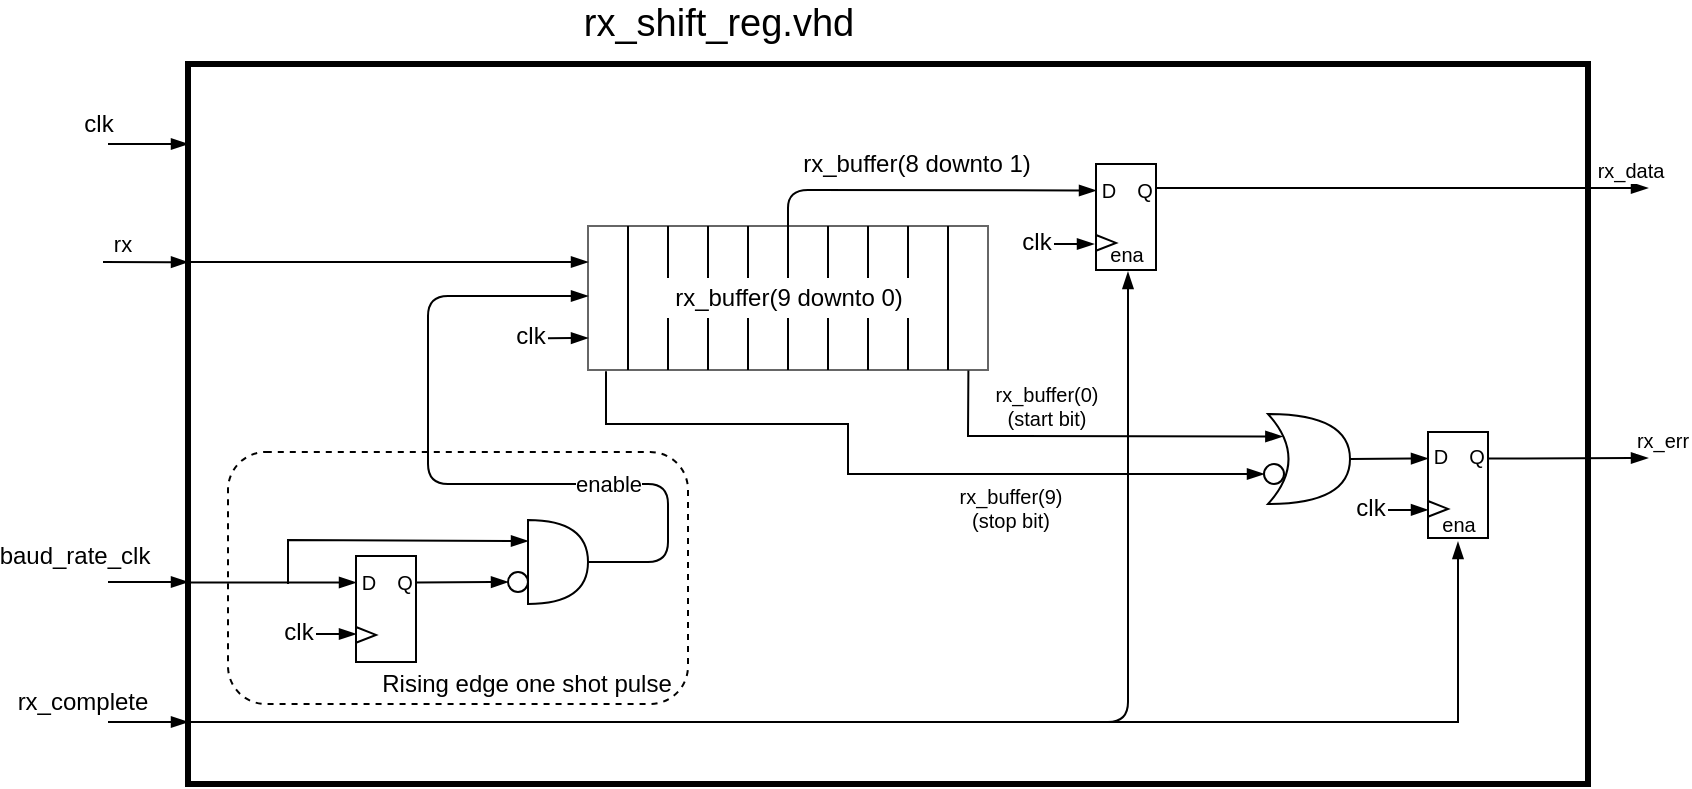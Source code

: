 <mxfile scale="2" border="0">
    <diagram id="yUE5iZ8mLl_cM_Y-DyXM" name="Page-1">
        <mxGraphModel dx="1370" dy="1071" grid="1" gridSize="10" guides="1" tooltips="1" connect="1" arrows="1" fold="1" page="1" pageScale="1" pageWidth="827" pageHeight="1169" math="0" shadow="0">
            <root>
                <mxCell id="0"/>
                <mxCell id="1" parent="0"/>
                <mxCell id="239" value="&lt;font style=&quot;font-size: 10px&quot;&gt;ena&lt;/font&gt;" style="text;html=1;resizable=0;autosize=1;align=center;verticalAlign=middle;points=[];fillColor=none;strokeColor=none;rounded=0;dashed=1;" parent="1" vertex="1">
                    <mxGeometry x="780" y="320" width="30" height="20" as="geometry"/>
                </mxCell>
                <mxCell id="235" value="" style="rounded=0;whiteSpace=wrap;html=1;fontSize=12;strokeWidth=1;fillColor=none;gradientColor=none;" parent="1" vertex="1">
                    <mxGeometry x="780" y="284" width="30" height="53" as="geometry"/>
                </mxCell>
                <mxCell id="181" value="" style="rounded=1;whiteSpace=wrap;html=1;fillColor=none;dashed=1;" parent="1" vertex="1">
                    <mxGeometry x="180" y="294" width="230" height="126" as="geometry"/>
                </mxCell>
                <mxCell id="11" value="" style="rounded=0;whiteSpace=wrap;html=1;gradientColor=none;fillColor=none;strokeWidth=3;" parent="1" vertex="1">
                    <mxGeometry x="160" y="100" width="700" height="360" as="geometry"/>
                </mxCell>
                <mxCell id="5" value="" style="rounded=0;whiteSpace=wrap;html=1;fillColor=none;fontColor=#333333;strokeColor=#666666;" parent="1" vertex="1">
                    <mxGeometry x="360" y="181" width="200" height="72" as="geometry"/>
                </mxCell>
                <mxCell id="41" value="&lt;span style=&quot;font-size: 19px&quot;&gt;rx_shift_reg.vhd&lt;/span&gt;" style="text;html=1;resizable=0;autosize=1;align=center;verticalAlign=middle;points=[];fillColor=none;strokeColor=none;rounded=0;" parent="1" vertex="1">
                    <mxGeometry x="350" y="70" width="150" height="20" as="geometry"/>
                </mxCell>
                <mxCell id="44" style="edgeStyle=none;html=1;endArrow=none;endFill=0;startArrow=blockThin;startFill=1;" parent="1" edge="1">
                    <mxGeometry relative="1" as="geometry">
                        <mxPoint x="630" y="204" as="sourcePoint"/>
                        <mxPoint x="160" y="429" as="targetPoint"/>
                        <Array as="points">
                            <mxPoint x="630" y="429"/>
                        </Array>
                    </mxGeometry>
                </mxCell>
                <mxCell id="77" value="" style="endArrow=blockThin;html=1;rounded=1;fontSize=10;strokeColor=default;strokeWidth=1;entryX=0;entryY=0.5;entryDx=0;entryDy=0;endFill=1;" parent="1" edge="1">
                    <mxGeometry width="50" height="50" relative="1" as="geometry">
                        <mxPoint x="120" y="140" as="sourcePoint"/>
                        <mxPoint x="160" y="140.0" as="targetPoint"/>
                    </mxGeometry>
                </mxCell>
                <mxCell id="78" value="&lt;font style=&quot;font-size: 12px&quot;&gt;clk&lt;/font&gt;" style="edgeLabel;html=1;align=center;verticalAlign=middle;resizable=0;points=[];fontSize=10;" parent="77" vertex="1" connectable="0">
                    <mxGeometry x="-0.57" y="1" relative="1" as="geometry">
                        <mxPoint x="-14" y="-9" as="offset"/>
                    </mxGeometry>
                </mxCell>
                <mxCell id="81" value="" style="endArrow=blockThin;html=1;rounded=1;fontSize=10;strokeColor=default;strokeWidth=1;entryX=0;entryY=0.5;entryDx=0;entryDy=0;endFill=1;" parent="1" edge="1">
                    <mxGeometry width="50" height="50" relative="1" as="geometry">
                        <mxPoint x="120" y="429" as="sourcePoint"/>
                        <mxPoint x="160" y="429" as="targetPoint"/>
                    </mxGeometry>
                </mxCell>
                <mxCell id="82" value="&lt;font style=&quot;font-size: 12px&quot;&gt;rx_complete&lt;/font&gt;" style="edgeLabel;html=1;align=center;verticalAlign=middle;resizable=0;points=[];fontSize=10;" parent="81" vertex="1" connectable="0">
                    <mxGeometry x="-0.57" y="1" relative="1" as="geometry">
                        <mxPoint x="-22" y="-9" as="offset"/>
                    </mxGeometry>
                </mxCell>
                <mxCell id="113" style="edgeStyle=none;rounded=1;html=1;exitX=0;exitY=0.105;exitDx=0;exitDy=0;entryX=0;entryY=0.25;entryDx=0;entryDy=0;fontSize=12;endArrow=blockThin;endFill=1;strokeColor=default;strokeWidth=1;exitPerimeter=0;" parent="1" edge="1">
                    <mxGeometry relative="1" as="geometry">
                        <mxPoint x="117.51" y="199.0" as="sourcePoint"/>
                        <mxPoint x="160" y="199.08" as="targetPoint"/>
                    </mxGeometry>
                </mxCell>
                <mxCell id="114" value="rx" style="edgeLabel;html=1;align=center;verticalAlign=middle;resizable=0;points=[];" parent="113" vertex="1" connectable="0">
                    <mxGeometry x="-0.585" relative="1" as="geometry">
                        <mxPoint y="-9" as="offset"/>
                    </mxGeometry>
                </mxCell>
                <mxCell id="139" value="" style="endArrow=blockThin;html=1;rounded=1;fontSize=10;strokeColor=default;strokeWidth=1;entryX=0;entryY=0.5;entryDx=0;entryDy=0;endFill=1;" parent="1" edge="1">
                    <mxGeometry width="50" height="50" relative="1" as="geometry">
                        <mxPoint x="120" y="359" as="sourcePoint"/>
                        <mxPoint x="160" y="359" as="targetPoint"/>
                    </mxGeometry>
                </mxCell>
                <mxCell id="140" value="&lt;font style=&quot;font-size: 12px&quot;&gt;baud_rate_clk&lt;/font&gt;" style="edgeLabel;html=1;align=center;verticalAlign=middle;resizable=0;points=[];fontSize=10;" parent="139" vertex="1" connectable="0">
                    <mxGeometry x="-0.57" y="1" relative="1" as="geometry">
                        <mxPoint x="-26" y="-12" as="offset"/>
                    </mxGeometry>
                </mxCell>
                <mxCell id="158" value="" style="endArrow=blockThin;html=1;rounded=1;fontSize=10;strokeColor=default;strokeWidth=1;entryX=0;entryY=0.25;entryDx=0;entryDy=0;endFill=1;exitX=0.5;exitY=0;exitDx=0;exitDy=0;" parent="1" source="5" target="190" edge="1">
                    <mxGeometry x="0.1" width="50" height="50" relative="1" as="geometry">
                        <mxPoint x="689" y="263.58" as="sourcePoint"/>
                        <mxPoint x="709" y="263.52" as="targetPoint"/>
                        <mxPoint as="offset"/>
                        <Array as="points">
                            <mxPoint x="460" y="163"/>
                        </Array>
                    </mxGeometry>
                </mxCell>
                <mxCell id="168" value="" style="endArrow=blockThin;html=1;rounded=0;strokeColor=default;strokeWidth=1;exitX=-0.001;exitY=0.72;exitDx=0;exitDy=0;endFill=1;exitPerimeter=0;entryX=0;entryY=0.25;entryDx=0;entryDy=0;" parent="1" source="11" target="161" edge="1">
                    <mxGeometry width="50" height="50" relative="1" as="geometry">
                        <mxPoint x="380" y="390" as="sourcePoint"/>
                        <mxPoint x="550" y="390" as="targetPoint"/>
                    </mxGeometry>
                </mxCell>
                <mxCell id="172" value="" style="shape=or;whiteSpace=wrap;html=1;fillColor=#FFFFFF;" parent="1" vertex="1">
                    <mxGeometry x="330" y="328" width="30" height="42" as="geometry"/>
                </mxCell>
                <mxCell id="173" value="" style="endArrow=blockThin;html=1;rounded=0;strokeColor=default;strokeWidth=1;endFill=1;entryX=0;entryY=0.25;entryDx=0;entryDy=0;entryPerimeter=0;" parent="1" target="172" edge="1">
                    <mxGeometry width="50" height="50" relative="1" as="geometry">
                        <mxPoint x="210" y="360" as="sourcePoint"/>
                        <mxPoint x="250" y="370" as="targetPoint"/>
                        <Array as="points">
                            <mxPoint x="210" y="338"/>
                        </Array>
                    </mxGeometry>
                </mxCell>
                <mxCell id="165" value="" style="group" parent="1" vertex="1" connectable="0">
                    <mxGeometry x="240" y="346" width="38" height="53" as="geometry"/>
                </mxCell>
                <mxCell id="162" value="&lt;font style=&quot;font-size: 10px&quot;&gt;Q&lt;/font&gt;" style="text;html=1;resizable=0;autosize=1;align=center;verticalAlign=middle;points=[];fillColor=none;strokeColor=none;rounded=0;fontSize=12;" parent="165" vertex="1">
                    <mxGeometry x="18" y="2.5" width="20" height="20" as="geometry"/>
                </mxCell>
                <mxCell id="163" value="&lt;font style=&quot;font-size: 10px&quot;&gt;D&lt;/font&gt;" style="text;html=1;resizable=0;autosize=1;align=center;verticalAlign=middle;points=[];fillColor=none;strokeColor=none;rounded=0;fontSize=12;" parent="165" vertex="1">
                    <mxGeometry y="2.5" width="20" height="20" as="geometry"/>
                </mxCell>
                <mxCell id="161" value="" style="rounded=0;whiteSpace=wrap;html=1;fontSize=12;strokeWidth=1;fillColor=none;gradientColor=none;" parent="165" vertex="1">
                    <mxGeometry x="4" width="30" height="53" as="geometry"/>
                </mxCell>
                <mxCell id="164" value="" style="triangle;whiteSpace=wrap;html=1;fontSize=10;strokeWidth=1;fillColor=none;gradientColor=none;" parent="165" vertex="1">
                    <mxGeometry x="4" y="35.5" width="10" height="7.88" as="geometry"/>
                </mxCell>
                <mxCell id="174" value="" style="ellipse;whiteSpace=wrap;html=1;aspect=fixed;fillColor=#FFFFFF;" parent="1" vertex="1">
                    <mxGeometry x="320" y="354" width="10" height="10" as="geometry"/>
                </mxCell>
                <mxCell id="177" value="" style="endArrow=blockThin;html=1;rounded=1;fontSize=10;strokeColor=default;strokeWidth=1;entryX=0;entryY=0.5;entryDx=0;entryDy=0;endFill=1;exitX=1;exitY=0.25;exitDx=0;exitDy=0;" parent="1" source="161" target="174" edge="1">
                    <mxGeometry width="50" height="50" relative="1" as="geometry">
                        <mxPoint x="278" y="360.06" as="sourcePoint"/>
                        <mxPoint x="298" y="360.0" as="targetPoint"/>
                    </mxGeometry>
                </mxCell>
                <mxCell id="179" style="edgeStyle=none;html=1;entryX=1;entryY=0.5;entryDx=0;entryDy=0;endArrow=none;endFill=0;startArrow=blockThin;startFill=1;entryPerimeter=0;" parent="1" target="172" edge="1">
                    <mxGeometry relative="1" as="geometry">
                        <mxPoint x="360" y="216" as="sourcePoint"/>
                        <mxPoint x="670.0" y="375" as="targetPoint"/>
                        <Array as="points">
                            <mxPoint x="280" y="216"/>
                            <mxPoint x="280" y="270"/>
                            <mxPoint x="280" y="310"/>
                            <mxPoint x="345" y="310"/>
                            <mxPoint x="400" y="310"/>
                            <mxPoint x="400" y="349"/>
                        </Array>
                    </mxGeometry>
                </mxCell>
                <mxCell id="180" value="enable" style="edgeLabel;html=1;align=center;verticalAlign=middle;resizable=0;points=[];" parent="179" vertex="1" connectable="0">
                    <mxGeometry x="-0.698" relative="1" as="geometry">
                        <mxPoint x="66" y="94" as="offset"/>
                    </mxGeometry>
                </mxCell>
                <mxCell id="182" value="Rising edge one shot pulse" style="text;html=1;resizable=0;autosize=1;align=center;verticalAlign=middle;points=[];fillColor=none;strokeColor=none;rounded=0;dashed=1;" parent="1" vertex="1">
                    <mxGeometry x="249" y="400" width="160" height="20" as="geometry"/>
                </mxCell>
                <mxCell id="183" value="" style="endArrow=blockThin;html=1;rounded=1;fontSize=10;strokeColor=default;strokeWidth=1;entryX=0;entryY=0.5;entryDx=0;entryDy=0;endFill=1;" parent="1" edge="1">
                    <mxGeometry width="50" height="50" relative="1" as="geometry">
                        <mxPoint x="340.0" y="237.07" as="sourcePoint"/>
                        <mxPoint x="360.0" y="237.01" as="targetPoint"/>
                    </mxGeometry>
                </mxCell>
                <mxCell id="184" value="&lt;font style=&quot;font-size: 12px&quot;&gt;clk&lt;/font&gt;" style="edgeLabel;html=1;align=center;verticalAlign=middle;resizable=0;points=[];fontSize=10;" parent="183" vertex="1" connectable="0">
                    <mxGeometry x="-0.57" y="1" relative="1" as="geometry">
                        <mxPoint x="-14" as="offset"/>
                    </mxGeometry>
                </mxCell>
                <mxCell id="185" value="" style="endArrow=blockThin;html=1;rounded=1;fontSize=10;strokeColor=default;strokeWidth=1;entryX=0;entryY=0.5;entryDx=0;entryDy=0;endFill=1;" parent="1" edge="1">
                    <mxGeometry width="50" height="50" relative="1" as="geometry">
                        <mxPoint x="224.0" y="385.06" as="sourcePoint"/>
                        <mxPoint x="244.0" y="385.0" as="targetPoint"/>
                    </mxGeometry>
                </mxCell>
                <mxCell id="186" value="&lt;font style=&quot;font-size: 12px&quot;&gt;clk&lt;/font&gt;" style="edgeLabel;html=1;align=center;verticalAlign=middle;resizable=0;points=[];fontSize=10;" parent="185" vertex="1" connectable="0">
                    <mxGeometry x="-0.57" y="1" relative="1" as="geometry">
                        <mxPoint x="-14" as="offset"/>
                    </mxGeometry>
                </mxCell>
                <mxCell id="187" value="" style="group" parent="1" vertex="1" connectable="0">
                    <mxGeometry x="610" y="150" width="40" height="63.38" as="geometry"/>
                </mxCell>
                <mxCell id="188" value="&lt;font style=&quot;font-size: 10px&quot;&gt;Q&lt;/font&gt;" style="text;html=1;resizable=0;autosize=1;align=center;verticalAlign=middle;points=[];fillColor=none;strokeColor=none;rounded=0;fontSize=12;" parent="187" vertex="1">
                    <mxGeometry x="18" y="2.5" width="20" height="20" as="geometry"/>
                </mxCell>
                <mxCell id="189" value="&lt;font style=&quot;font-size: 10px&quot;&gt;D&lt;/font&gt;" style="text;html=1;resizable=0;autosize=1;align=center;verticalAlign=middle;points=[];fillColor=none;strokeColor=none;rounded=0;fontSize=12;" parent="187" vertex="1">
                    <mxGeometry y="2.5" width="20" height="20" as="geometry"/>
                </mxCell>
                <mxCell id="190" value="" style="rounded=0;whiteSpace=wrap;html=1;fontSize=12;strokeWidth=1;fillColor=none;gradientColor=none;" parent="187" vertex="1">
                    <mxGeometry x="4" width="30" height="53.0" as="geometry"/>
                </mxCell>
                <mxCell id="191" value="" style="triangle;whiteSpace=wrap;html=1;fontSize=10;strokeWidth=1;fillColor=none;gradientColor=none;" parent="187" vertex="1">
                    <mxGeometry x="4" y="35.5" width="10" height="7.88" as="geometry"/>
                </mxCell>
                <mxCell id="213" value="&lt;font style=&quot;font-size: 10px&quot;&gt;ena&lt;/font&gt;" style="text;html=1;resizable=0;autosize=1;align=center;verticalAlign=middle;points=[];fillColor=none;strokeColor=none;rounded=0;dashed=1;" parent="187" vertex="1">
                    <mxGeometry x="4" y="35.38" width="30" height="20" as="geometry"/>
                </mxCell>
                <mxCell id="192" value="" style="endArrow=blockThin;html=1;rounded=1;fontSize=10;strokeColor=default;strokeWidth=1;entryX=0;entryY=0.25;entryDx=0;entryDy=0;endFill=1;" parent="1" target="5" edge="1">
                    <mxGeometry width="50" height="50" relative="1" as="geometry">
                        <mxPoint x="160" y="199" as="sourcePoint"/>
                        <mxPoint x="335" y="200.0" as="targetPoint"/>
                    </mxGeometry>
                </mxCell>
                <mxCell id="198" value="" style="endArrow=none;html=1;strokeWidth=1;" parent="1" edge="1">
                    <mxGeometry width="50" height="50" relative="1" as="geometry">
                        <mxPoint x="380" y="253" as="sourcePoint"/>
                        <mxPoint x="380" y="181" as="targetPoint"/>
                    </mxGeometry>
                </mxCell>
                <mxCell id="200" value="" style="endArrow=none;html=1;strokeWidth=1;" parent="1" edge="1">
                    <mxGeometry width="50" height="50" relative="1" as="geometry">
                        <mxPoint x="400" y="253" as="sourcePoint"/>
                        <mxPoint x="400" y="181" as="targetPoint"/>
                    </mxGeometry>
                </mxCell>
                <mxCell id="201" value="" style="endArrow=none;html=1;strokeWidth=1;" parent="1" edge="1">
                    <mxGeometry width="50" height="50" relative="1" as="geometry">
                        <mxPoint x="420" y="253" as="sourcePoint"/>
                        <mxPoint x="420" y="181" as="targetPoint"/>
                    </mxGeometry>
                </mxCell>
                <mxCell id="202" value="" style="endArrow=none;html=1;strokeWidth=1;" parent="1" edge="1">
                    <mxGeometry width="50" height="50" relative="1" as="geometry">
                        <mxPoint x="440" y="253" as="sourcePoint"/>
                        <mxPoint x="440" y="181" as="targetPoint"/>
                    </mxGeometry>
                </mxCell>
                <mxCell id="203" value="" style="endArrow=none;html=1;strokeWidth=1;startArrow=none;" parent="1" source="209" edge="1">
                    <mxGeometry width="50" height="50" relative="1" as="geometry">
                        <mxPoint x="460" y="253" as="sourcePoint"/>
                        <mxPoint x="460" y="181" as="targetPoint"/>
                    </mxGeometry>
                </mxCell>
                <mxCell id="204" value="" style="endArrow=none;html=1;strokeWidth=1;" parent="1" edge="1">
                    <mxGeometry width="50" height="50" relative="1" as="geometry">
                        <mxPoint x="480" y="253" as="sourcePoint"/>
                        <mxPoint x="480" y="181" as="targetPoint"/>
                    </mxGeometry>
                </mxCell>
                <mxCell id="205" value="" style="endArrow=none;html=1;strokeWidth=1;" parent="1" edge="1">
                    <mxGeometry width="50" height="50" relative="1" as="geometry">
                        <mxPoint x="500" y="253" as="sourcePoint"/>
                        <mxPoint x="500" y="181" as="targetPoint"/>
                    </mxGeometry>
                </mxCell>
                <mxCell id="206" value="" style="endArrow=none;html=1;strokeWidth=1;" parent="1" edge="1">
                    <mxGeometry width="50" height="50" relative="1" as="geometry">
                        <mxPoint x="520" y="253" as="sourcePoint"/>
                        <mxPoint x="520" y="181" as="targetPoint"/>
                    </mxGeometry>
                </mxCell>
                <mxCell id="207" value="" style="endArrow=none;html=1;strokeWidth=1;" parent="1" edge="1">
                    <mxGeometry width="50" height="50" relative="1" as="geometry">
                        <mxPoint x="540" y="253" as="sourcePoint"/>
                        <mxPoint x="540" y="181" as="targetPoint"/>
                    </mxGeometry>
                </mxCell>
                <mxCell id="210" value="rx_buffer(8 downto 1)" style="text;html=1;resizable=0;autosize=1;align=center;verticalAlign=middle;points=[];fillColor=none;strokeColor=none;rounded=0;dashed=1;" parent="1" vertex="1">
                    <mxGeometry x="459" y="140" width="130" height="20" as="geometry"/>
                </mxCell>
                <mxCell id="211" value="" style="endArrow=blockThin;html=1;rounded=1;fontSize=10;strokeColor=default;strokeWidth=1;entryX=0;entryY=0.5;entryDx=0;entryDy=0;endFill=1;" parent="1" edge="1">
                    <mxGeometry width="50" height="50" relative="1" as="geometry">
                        <mxPoint x="593.0" y="190.06" as="sourcePoint"/>
                        <mxPoint x="613.0" y="190.0" as="targetPoint"/>
                    </mxGeometry>
                </mxCell>
                <mxCell id="212" value="&lt;font style=&quot;font-size: 12px&quot;&gt;clk&lt;/font&gt;" style="edgeLabel;html=1;align=center;verticalAlign=middle;resizable=0;points=[];fontSize=10;" parent="211" vertex="1" connectable="0">
                    <mxGeometry x="-0.57" y="1" relative="1" as="geometry">
                        <mxPoint x="-14" as="offset"/>
                    </mxGeometry>
                </mxCell>
                <mxCell id="214" value="" style="endArrow=blockThin;html=1;rounded=0;strokeColor=default;strokeWidth=1;exitX=-0.003;exitY=0.697;exitDx=0;exitDy=0;endFill=1;exitPerimeter=0;" parent="1" edge="1">
                    <mxGeometry width="50" height="50" relative="1" as="geometry">
                        <mxPoint x="644" y="162" as="sourcePoint"/>
                        <mxPoint x="890" y="162" as="targetPoint"/>
                    </mxGeometry>
                </mxCell>
                <mxCell id="215" value="rx_data" style="edgeLabel;html=1;align=center;verticalAlign=middle;resizable=0;points=[];fontSize=10;" parent="214" vertex="1" connectable="0">
                    <mxGeometry x="0.804" y="-1" relative="1" as="geometry">
                        <mxPoint x="15" y="-10" as="offset"/>
                    </mxGeometry>
                </mxCell>
                <mxCell id="217" value="" style="shape=xor;whiteSpace=wrap;html=1;fontSize=10;fillColor=none;" parent="1" vertex="1">
                    <mxGeometry x="700" y="275" width="41" height="45" as="geometry"/>
                </mxCell>
                <mxCell id="219" value="" style="endArrow=blockThin;html=1;rounded=0;strokeColor=default;strokeWidth=1;exitX=0.045;exitY=1.008;exitDx=0;exitDy=0;endFill=1;exitPerimeter=0;entryX=0;entryY=0.5;entryDx=0;entryDy=0;" parent="1" source="5" target="222" edge="1">
                    <mxGeometry width="50" height="50" relative="1" as="geometry">
                        <mxPoint x="654" y="172" as="sourcePoint"/>
                        <mxPoint x="690" y="305" as="targetPoint"/>
                        <Array as="points">
                            <mxPoint x="369" y="280"/>
                            <mxPoint x="490" y="280"/>
                            <mxPoint x="490" y="305"/>
                        </Array>
                    </mxGeometry>
                </mxCell>
                <mxCell id="220" value="rx_buffer(9)&lt;br&gt;(stop bit)" style="edgeLabel;html=1;align=center;verticalAlign=middle;resizable=0;points=[];fontSize=10;" parent="219" vertex="1" connectable="0">
                    <mxGeometry x="0.804" y="-1" relative="1" as="geometry">
                        <mxPoint x="-90" y="16" as="offset"/>
                    </mxGeometry>
                </mxCell>
                <mxCell id="222" value="" style="ellipse;whiteSpace=wrap;html=1;aspect=fixed;fillColor=#FFFFFF;" parent="1" vertex="1">
                    <mxGeometry x="698" y="300" width="10" height="10" as="geometry"/>
                </mxCell>
                <mxCell id="225" value="" style="endArrow=blockThin;html=1;rounded=0;strokeColor=default;strokeWidth=1;exitX=0.951;exitY=1.004;exitDx=0;exitDy=0;endFill=1;exitPerimeter=0;entryX=0.175;entryY=0.25;entryDx=0;entryDy=0;entryPerimeter=0;" parent="1" source="5" target="217" edge="1">
                    <mxGeometry width="50" height="50" relative="1" as="geometry">
                        <mxPoint x="379" y="263.576" as="sourcePoint"/>
                        <mxPoint x="708" y="315.0" as="targetPoint"/>
                        <Array as="points">
                            <mxPoint x="550" y="286"/>
                            <mxPoint x="570" y="286"/>
                        </Array>
                    </mxGeometry>
                </mxCell>
                <mxCell id="226" value="rx_buffer(0)&lt;br&gt;(start bit)" style="edgeLabel;html=1;align=center;verticalAlign=middle;resizable=0;points=[];fontSize=10;" parent="225" vertex="1" connectable="0">
                    <mxGeometry x="0.804" y="-1" relative="1" as="geometry">
                        <mxPoint x="-100" y="-16" as="offset"/>
                    </mxGeometry>
                </mxCell>
                <mxCell id="227" value="" style="endArrow=blockThin;html=1;rounded=0;strokeColor=default;strokeWidth=1;endFill=1;exitX=1;exitY=0.25;exitDx=0;exitDy=0;" parent="1" source="235" edge="1">
                    <mxGeometry width="50" height="50" relative="1" as="geometry">
                        <mxPoint x="810" y="297" as="sourcePoint"/>
                        <mxPoint x="890" y="297" as="targetPoint"/>
                    </mxGeometry>
                </mxCell>
                <mxCell id="228" value="rx_err" style="edgeLabel;html=1;align=center;verticalAlign=middle;resizable=0;points=[];fontSize=10;" parent="227" vertex="1" connectable="0">
                    <mxGeometry x="0.804" y="-1" relative="1" as="geometry">
                        <mxPoint x="15" y="-10" as="offset"/>
                    </mxGeometry>
                </mxCell>
                <mxCell id="232" value="" style="group" parent="1" vertex="1" connectable="0">
                    <mxGeometry x="776" y="283" width="38" height="53" as="geometry"/>
                </mxCell>
                <mxCell id="233" value="&lt;font style=&quot;font-size: 10px&quot;&gt;Q&lt;/font&gt;" style="text;html=1;resizable=0;autosize=1;align=center;verticalAlign=middle;points=[];fillColor=none;strokeColor=none;rounded=0;fontSize=12;" parent="232" vertex="1">
                    <mxGeometry x="18" y="2.5" width="20" height="20" as="geometry"/>
                </mxCell>
                <mxCell id="234" value="&lt;font style=&quot;font-size: 10px&quot;&gt;D&lt;/font&gt;" style="text;html=1;resizable=0;autosize=1;align=center;verticalAlign=middle;points=[];fillColor=none;strokeColor=none;rounded=0;fontSize=12;" parent="232" vertex="1">
                    <mxGeometry y="2.5" width="20" height="20" as="geometry"/>
                </mxCell>
                <mxCell id="236" value="" style="triangle;whiteSpace=wrap;html=1;fontSize=10;strokeWidth=1;fillColor=none;gradientColor=none;" parent="232" vertex="1">
                    <mxGeometry x="4" y="35.5" width="10" height="7.88" as="geometry"/>
                </mxCell>
                <mxCell id="237" value="" style="endArrow=blockThin;html=1;rounded=0;strokeColor=default;strokeWidth=1;endFill=1;exitX=1;exitY=0.5;exitDx=0;exitDy=0;exitPerimeter=0;entryX=0;entryY=0.25;entryDx=0;entryDy=0;" parent="1" source="217" target="235" edge="1">
                    <mxGeometry width="50" height="50" relative="1" as="geometry">
                        <mxPoint x="820" y="303.25" as="sourcePoint"/>
                        <mxPoint x="900" y="303" as="targetPoint"/>
                    </mxGeometry>
                </mxCell>
                <mxCell id="240" value="" style="endArrow=blockThin;html=1;rounded=0;strokeColor=default;strokeWidth=1;endFill=1;" parent="1" edge="1">
                    <mxGeometry width="50" height="50" relative="1" as="geometry">
                        <mxPoint x="620" y="429" as="sourcePoint"/>
                        <mxPoint x="795" y="339" as="targetPoint"/>
                        <Array as="points">
                            <mxPoint x="795" y="429"/>
                        </Array>
                    </mxGeometry>
                </mxCell>
                <mxCell id="209" value="rx_buffer(9 downto 0)" style="text;html=1;resizable=0;autosize=1;align=center;verticalAlign=middle;points=[];fillColor=default;strokeColor=none;rounded=0;dashed=1;" parent="1" vertex="1">
                    <mxGeometry x="395" y="207" width="130" height="20" as="geometry"/>
                </mxCell>
                <mxCell id="242" value="" style="endArrow=none;html=1;strokeWidth=1;" parent="1" target="209" edge="1">
                    <mxGeometry width="50" height="50" relative="1" as="geometry">
                        <mxPoint x="460" y="253" as="sourcePoint"/>
                        <mxPoint x="460" y="181" as="targetPoint"/>
                    </mxGeometry>
                </mxCell>
                <mxCell id="243" value="" style="endArrow=blockThin;html=1;rounded=1;fontSize=10;strokeColor=default;strokeWidth=1;entryX=0;entryY=0.5;entryDx=0;entryDy=0;endFill=1;" edge="1" parent="1">
                    <mxGeometry width="50" height="50" relative="1" as="geometry">
                        <mxPoint x="760.0" y="323.0" as="sourcePoint"/>
                        <mxPoint x="780.0" y="322.94" as="targetPoint"/>
                    </mxGeometry>
                </mxCell>
                <mxCell id="244" value="&lt;font style=&quot;font-size: 12px&quot;&gt;clk&lt;/font&gt;" style="edgeLabel;html=1;align=center;verticalAlign=middle;resizable=0;points=[];fontSize=10;" vertex="1" connectable="0" parent="243">
                    <mxGeometry x="-0.57" y="1" relative="1" as="geometry">
                        <mxPoint x="-14" as="offset"/>
                    </mxGeometry>
                </mxCell>
            </root>
        </mxGraphModel>
    </diagram>
</mxfile>